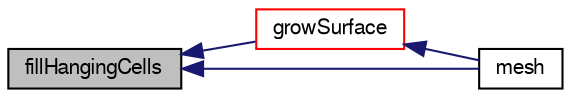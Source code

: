 digraph "fillHangingCells"
{
  bgcolor="transparent";
  edge [fontname="FreeSans",fontsize="10",labelfontname="FreeSans",labelfontsize="10"];
  node [fontname="FreeSans",fontsize="10",shape=record];
  rankdir="LR";
  Node1613 [label="fillHangingCells",height=0.2,width=0.4,color="black", fillcolor="grey75", style="filled", fontcolor="black"];
  Node1613 -> Node1614 [dir="back",color="midnightblue",fontsize="10",style="solid",fontname="FreeSans"];
  Node1614 [label="growSurface",height=0.2,width=0.4,color="red",URL="$a24950.html#a56c193967895164412e4f58debcabd42",tooltip="Sets vertex neighbours of meshType cells to fillType. "];
  Node1614 -> Node1615 [dir="back",color="midnightblue",fontsize="10",style="solid",fontname="FreeSans"];
  Node1615 [label="mesh",height=0.2,width=0.4,color="black",URL="$a24950.html#ae78c91f8ff731c07ccc4351d9fe861ba"];
  Node1613 -> Node1615 [dir="back",color="midnightblue",fontsize="10",style="solid",fontname="FreeSans"];
}
